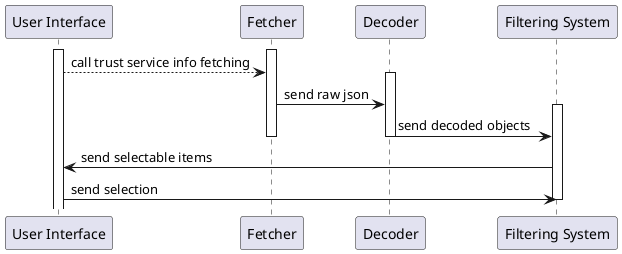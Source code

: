@startuml

'Created with https://plantuml-editor.kkeisuke.dev/

activate "User Interface"
activate "Fetcher"
"User Interface" --> "Fetcher": call trust service info fetching
activate "Decoder"
"Fetcher" -> "Decoder": send raw json
activate "Filtering System"
"Decoder" -> "Filtering System": send decoded objects
deactivate "Decoder"
deactivate "Fetcher"

"Filtering System" -> "User Interface": send selectable items

"User Interface" -> "Filtering System": send selection
deactivate "Filtering System"

@enduml

